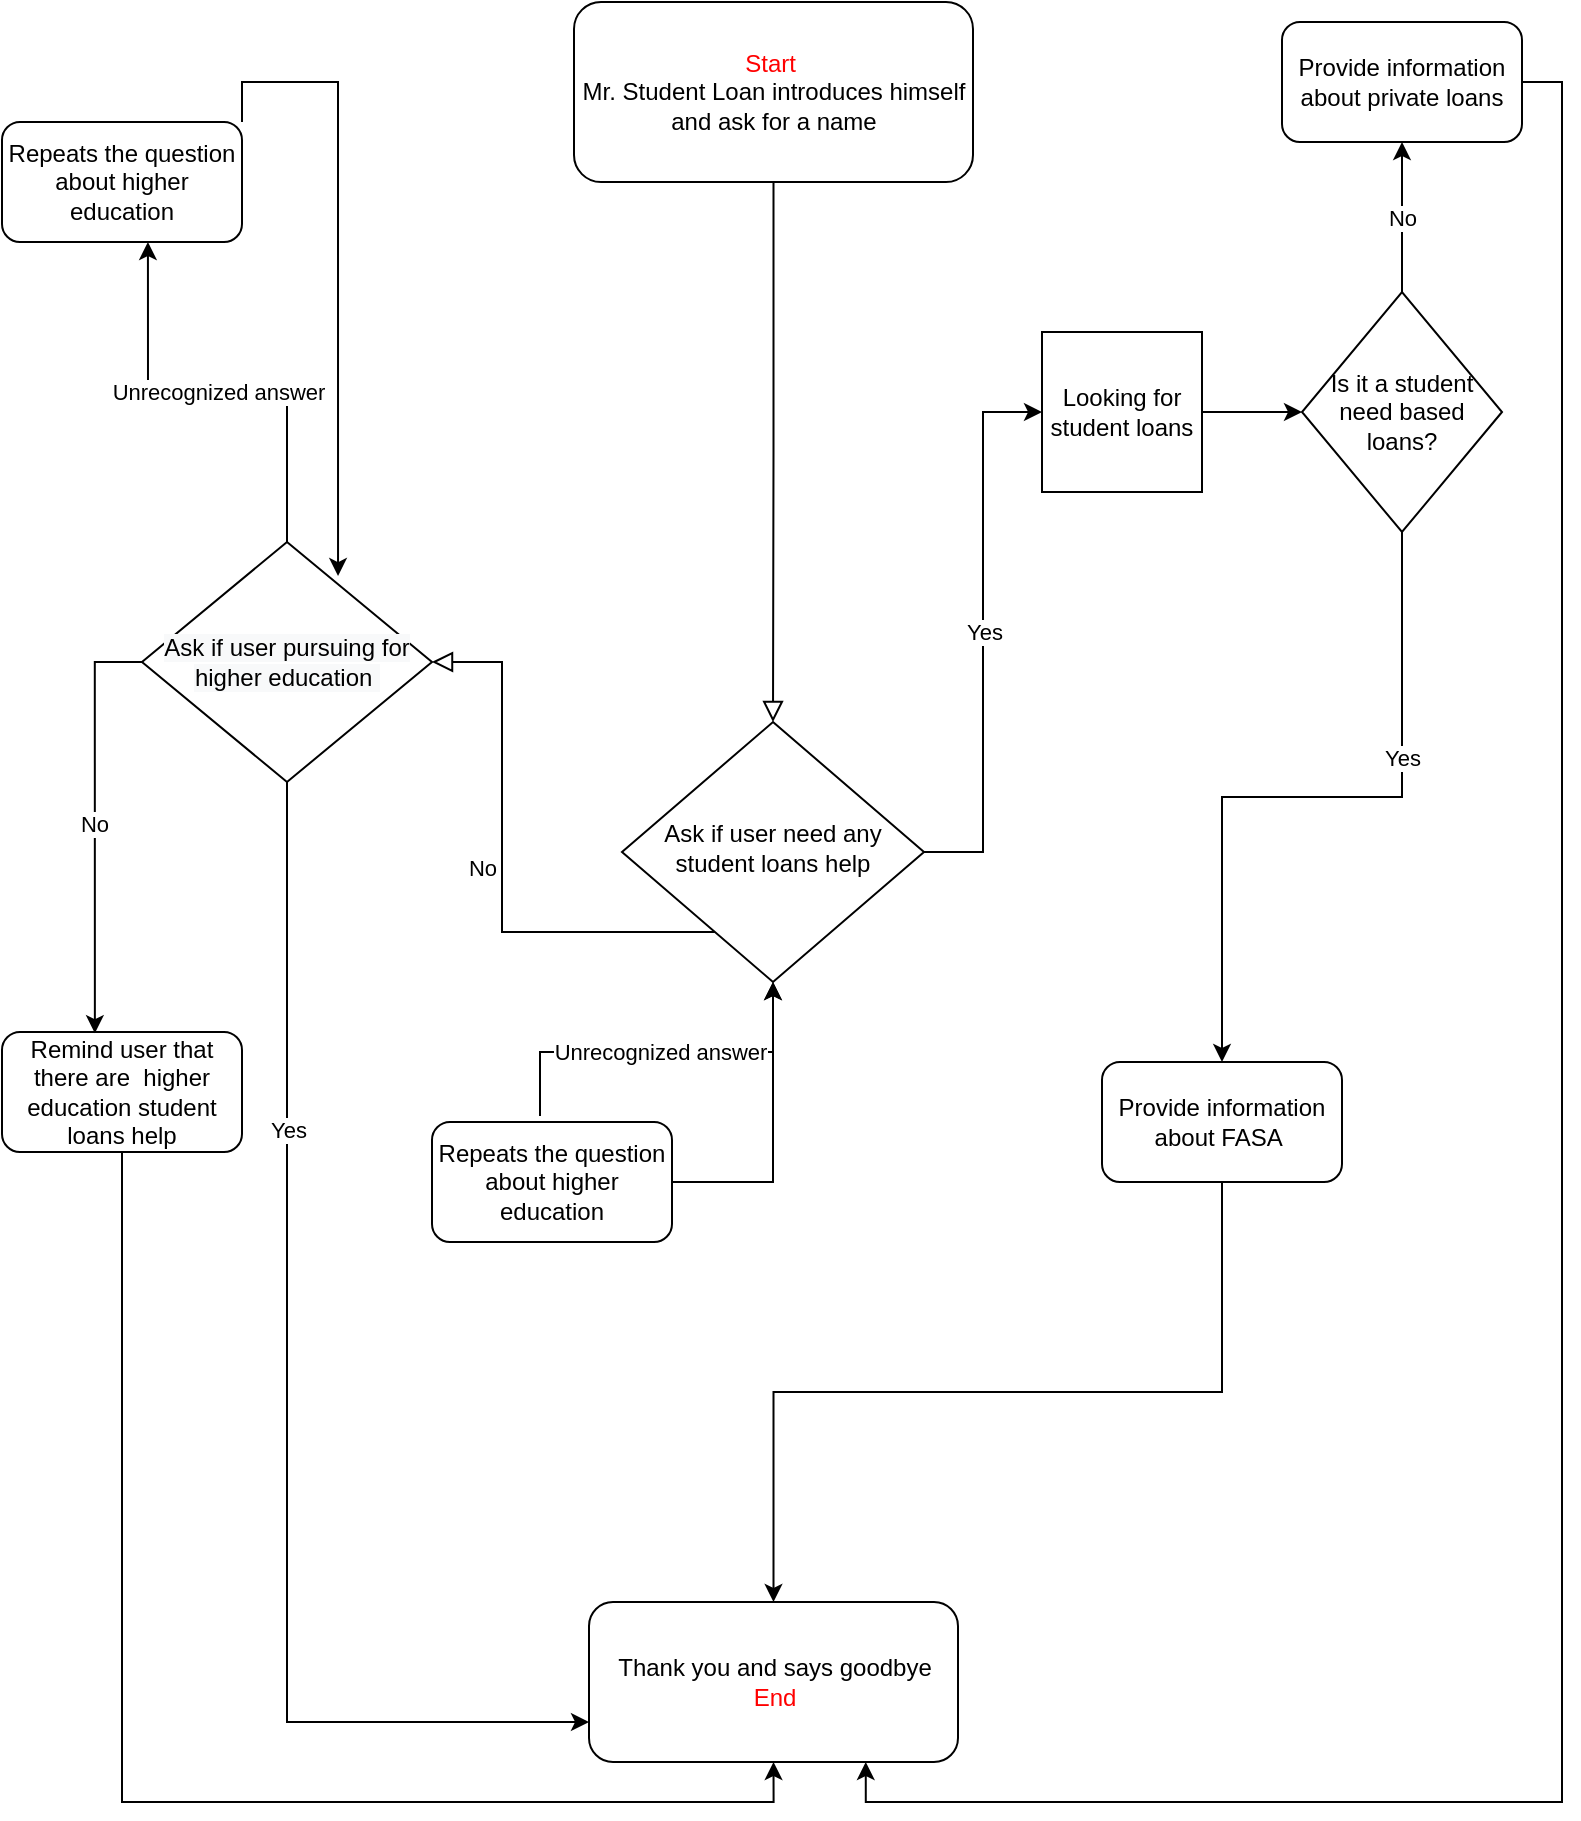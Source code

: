 <mxfile version="13.9.2" type="github">
  <diagram id="C5RBs43oDa-KdzZeNtuy" name="Page-1">
    <mxGraphModel dx="1422" dy="794" grid="1" gridSize="10" guides="1" tooltips="1" connect="1" arrows="1" fold="1" page="1" pageScale="1" pageWidth="827" pageHeight="1169" math="0" shadow="0">
      <root>
        <mxCell id="WIyWlLk6GJQsqaUBKTNV-0" />
        <mxCell id="WIyWlLk6GJQsqaUBKTNV-1" parent="WIyWlLk6GJQsqaUBKTNV-0" />
        <mxCell id="WIyWlLk6GJQsqaUBKTNV-2" value="" style="rounded=0;html=1;jettySize=auto;orthogonalLoop=1;fontSize=11;endArrow=block;endFill=0;endSize=8;strokeWidth=1;shadow=0;labelBackgroundColor=none;edgeStyle=orthogonalEdgeStyle;" parent="WIyWlLk6GJQsqaUBKTNV-1" source="WIyWlLk6GJQsqaUBKTNV-3" target="WIyWlLk6GJQsqaUBKTNV-6" edge="1">
          <mxGeometry relative="1" as="geometry" />
        </mxCell>
        <mxCell id="WIyWlLk6GJQsqaUBKTNV-3" value="&lt;font color=&quot;#ff0000&quot;&gt;Start&amp;nbsp;&lt;/font&gt;&lt;br&gt;Mr. Student Loan introduces himself and ask for a name" style="rounded=1;whiteSpace=wrap;html=1;fontSize=12;glass=0;strokeWidth=1;shadow=0;" parent="WIyWlLk6GJQsqaUBKTNV-1" vertex="1">
          <mxGeometry x="306" y="10" width="199.5" height="90" as="geometry" />
        </mxCell>
        <mxCell id="WIyWlLk6GJQsqaUBKTNV-5" value="No" style="edgeStyle=orthogonalEdgeStyle;rounded=0;html=1;jettySize=auto;orthogonalLoop=1;fontSize=11;endArrow=block;endFill=0;endSize=8;strokeWidth=1;shadow=0;labelBackgroundColor=none;entryX=1;entryY=0.5;entryDx=0;entryDy=0;" parent="WIyWlLk6GJQsqaUBKTNV-1" source="WIyWlLk6GJQsqaUBKTNV-6" target="JkmT8C8Sfc3wVypoCQVl-8" edge="1">
          <mxGeometry y="10" relative="1" as="geometry">
            <mxPoint as="offset" />
            <mxPoint x="270" y="215" as="targetPoint" />
            <Array as="points">
              <mxPoint x="270" y="475" />
              <mxPoint x="270" y="340" />
            </Array>
          </mxGeometry>
        </mxCell>
        <mxCell id="pnwmiyssmjZgOw4-ePIm-2" value="Yes" style="edgeStyle=orthogonalEdgeStyle;rounded=0;orthogonalLoop=1;jettySize=auto;html=1;exitX=1;exitY=0.5;exitDx=0;exitDy=0;entryX=0;entryY=0.5;entryDx=0;entryDy=0;" parent="WIyWlLk6GJQsqaUBKTNV-1" source="WIyWlLk6GJQsqaUBKTNV-6" target="pnwmiyssmjZgOw4-ePIm-1" edge="1">
          <mxGeometry relative="1" as="geometry" />
        </mxCell>
        <mxCell id="WIyWlLk6GJQsqaUBKTNV-6" value="Ask if user need any student loans help" style="rhombus;whiteSpace=wrap;html=1;shadow=0;fontFamily=Helvetica;fontSize=12;align=center;strokeWidth=1;spacing=6;spacingTop=-4;" parent="WIyWlLk6GJQsqaUBKTNV-1" vertex="1">
          <mxGeometry x="330" y="370" width="151" height="130" as="geometry" />
        </mxCell>
        <mxCell id="JkmT8C8Sfc3wVypoCQVl-1" value="Thank you and says goodbye&lt;br&gt;&lt;font color=&quot;#ff0000&quot;&gt;End&lt;/font&gt;" style="rounded=1;whiteSpace=wrap;html=1;" parent="WIyWlLk6GJQsqaUBKTNV-1" vertex="1">
          <mxGeometry x="313.5" y="810" width="184.5" height="80" as="geometry" />
        </mxCell>
        <mxCell id="JkmT8C8Sfc3wVypoCQVl-19" style="edgeStyle=orthogonalEdgeStyle;rounded=0;orthogonalLoop=1;jettySize=auto;html=1;exitX=0.5;exitY=1;exitDx=0;exitDy=0;entryX=0.5;entryY=1;entryDx=0;entryDy=0;" parent="WIyWlLk6GJQsqaUBKTNV-1" source="JkmT8C8Sfc3wVypoCQVl-2" target="JkmT8C8Sfc3wVypoCQVl-1" edge="1">
          <mxGeometry relative="1" as="geometry" />
        </mxCell>
        <mxCell id="JkmT8C8Sfc3wVypoCQVl-2" value="Remind user that there are&amp;nbsp; higher education student loans help" style="rounded=1;whiteSpace=wrap;html=1;" parent="WIyWlLk6GJQsqaUBKTNV-1" vertex="1">
          <mxGeometry x="20" y="525" width="120" height="60" as="geometry" />
        </mxCell>
        <mxCell id="JkmT8C8Sfc3wVypoCQVl-13" value="Unrecognized answer" style="edgeStyle=orthogonalEdgeStyle;rounded=0;orthogonalLoop=1;jettySize=auto;html=1;exitX=0.5;exitY=0;exitDx=0;exitDy=0;entryX=0.608;entryY=1;entryDx=0;entryDy=0;entryPerimeter=0;" parent="WIyWlLk6GJQsqaUBKTNV-1" source="JkmT8C8Sfc3wVypoCQVl-8" target="JkmT8C8Sfc3wVypoCQVl-12" edge="1">
          <mxGeometry relative="1" as="geometry" />
        </mxCell>
        <mxCell id="JkmT8C8Sfc3wVypoCQVl-17" value="No" style="edgeStyle=orthogonalEdgeStyle;rounded=0;orthogonalLoop=1;jettySize=auto;html=1;exitX=0;exitY=0.5;exitDx=0;exitDy=0;entryX=0.387;entryY=0.01;entryDx=0;entryDy=0;entryPerimeter=0;" parent="WIyWlLk6GJQsqaUBKTNV-1" source="JkmT8C8Sfc3wVypoCQVl-8" target="JkmT8C8Sfc3wVypoCQVl-2" edge="1">
          <mxGeometry relative="1" as="geometry" />
        </mxCell>
        <mxCell id="JkmT8C8Sfc3wVypoCQVl-20" style="edgeStyle=orthogonalEdgeStyle;rounded=0;orthogonalLoop=1;jettySize=auto;html=1;exitX=0.5;exitY=1;exitDx=0;exitDy=0;entryX=0;entryY=0.75;entryDx=0;entryDy=0;" parent="WIyWlLk6GJQsqaUBKTNV-1" source="JkmT8C8Sfc3wVypoCQVl-8" target="JkmT8C8Sfc3wVypoCQVl-1" edge="1">
          <mxGeometry relative="1" as="geometry" />
        </mxCell>
        <mxCell id="JkmT8C8Sfc3wVypoCQVl-21" value="Yes" style="edgeLabel;html=1;align=center;verticalAlign=middle;resizable=0;points=[];" parent="JkmT8C8Sfc3wVypoCQVl-20" vertex="1" connectable="0">
          <mxGeometry x="-0.439" relative="1" as="geometry">
            <mxPoint as="offset" />
          </mxGeometry>
        </mxCell>
        <mxCell id="JkmT8C8Sfc3wVypoCQVl-8" value="&#xa;&#xa;&lt;span style=&quot;color: rgb(0, 0, 0); font-family: helvetica; font-size: 12px; font-style: normal; font-weight: 400; letter-spacing: normal; text-align: center; text-indent: 0px; text-transform: none; word-spacing: 0px; background-color: rgb(248, 249, 250); display: inline; float: none;&quot;&gt;Ask if user pursuing for higher education&amp;nbsp;&lt;/span&gt;&#xa;&#xa;" style="rhombus;whiteSpace=wrap;html=1;" parent="WIyWlLk6GJQsqaUBKTNV-1" vertex="1">
          <mxGeometry x="90" y="280" width="145" height="120" as="geometry" />
        </mxCell>
        <mxCell id="JkmT8C8Sfc3wVypoCQVl-16" style="edgeStyle=orthogonalEdgeStyle;rounded=0;orthogonalLoop=1;jettySize=auto;html=1;exitX=1;exitY=0;exitDx=0;exitDy=0;entryX=0.676;entryY=0.142;entryDx=0;entryDy=0;entryPerimeter=0;" parent="WIyWlLk6GJQsqaUBKTNV-1" source="JkmT8C8Sfc3wVypoCQVl-12" target="JkmT8C8Sfc3wVypoCQVl-8" edge="1">
          <mxGeometry relative="1" as="geometry">
            <mxPoint x="200" y="170" as="targetPoint" />
            <Array as="points">
              <mxPoint x="140" y="50" />
              <mxPoint x="188" y="50" />
            </Array>
          </mxGeometry>
        </mxCell>
        <mxCell id="JkmT8C8Sfc3wVypoCQVl-12" value="Repeats the question about higher education" style="rounded=1;whiteSpace=wrap;html=1;" parent="WIyWlLk6GJQsqaUBKTNV-1" vertex="1">
          <mxGeometry x="20" y="70" width="120" height="60" as="geometry" />
        </mxCell>
        <mxCell id="pnwmiyssmjZgOw4-ePIm-9" style="edgeStyle=orthogonalEdgeStyle;rounded=0;orthogonalLoop=1;jettySize=auto;html=1;exitX=1;exitY=0.5;exitDx=0;exitDy=0;entryX=0.75;entryY=1;entryDx=0;entryDy=0;" parent="WIyWlLk6GJQsqaUBKTNV-1" source="pnwmiyssmjZgOw4-ePIm-0" target="JkmT8C8Sfc3wVypoCQVl-1" edge="1">
          <mxGeometry relative="1" as="geometry" />
        </mxCell>
        <mxCell id="pnwmiyssmjZgOw4-ePIm-0" value="Provide information about private loans" style="rounded=1;whiteSpace=wrap;html=1;" parent="WIyWlLk6GJQsqaUBKTNV-1" vertex="1">
          <mxGeometry x="660" y="20" width="120" height="60" as="geometry" />
        </mxCell>
        <mxCell id="pnwmiyssmjZgOw4-ePIm-4" style="edgeStyle=orthogonalEdgeStyle;rounded=0;orthogonalLoop=1;jettySize=auto;html=1;exitX=1;exitY=0.5;exitDx=0;exitDy=0;entryX=0.5;entryY=1;entryDx=0;entryDy=0;" parent="WIyWlLk6GJQsqaUBKTNV-1" source="pnwmiyssmjZgOw4-ePIm-1" target="pnwmiyssmjZgOw4-ePIm-3" edge="1">
          <mxGeometry relative="1" as="geometry" />
        </mxCell>
        <mxCell id="pnwmiyssmjZgOw4-ePIm-1" value="Looking for student loans" style="whiteSpace=wrap;html=1;aspect=fixed;" parent="WIyWlLk6GJQsqaUBKTNV-1" vertex="1">
          <mxGeometry x="540" y="175" width="80" height="80" as="geometry" />
        </mxCell>
        <mxCell id="pnwmiyssmjZgOw4-ePIm-8" value="No" style="edgeStyle=orthogonalEdgeStyle;rounded=0;orthogonalLoop=1;jettySize=auto;html=1;exitX=0;exitY=0.5;exitDx=0;exitDy=0;entryX=0.5;entryY=1;entryDx=0;entryDy=0;" parent="WIyWlLk6GJQsqaUBKTNV-1" source="pnwmiyssmjZgOw4-ePIm-3" target="pnwmiyssmjZgOw4-ePIm-0" edge="1">
          <mxGeometry relative="1" as="geometry" />
        </mxCell>
        <mxCell id="pnwmiyssmjZgOw4-ePIm-12" style="edgeStyle=orthogonalEdgeStyle;rounded=0;orthogonalLoop=1;jettySize=auto;html=1;exitX=1;exitY=0.5;exitDx=0;exitDy=0;entryX=0.5;entryY=0;entryDx=0;entryDy=0;" parent="WIyWlLk6GJQsqaUBKTNV-1" source="pnwmiyssmjZgOw4-ePIm-3" target="pnwmiyssmjZgOw4-ePIm-10" edge="1">
          <mxGeometry relative="1" as="geometry" />
        </mxCell>
        <mxCell id="pnwmiyssmjZgOw4-ePIm-14" value="Yes" style="edgeLabel;html=1;align=center;verticalAlign=middle;resizable=0;points=[];" parent="pnwmiyssmjZgOw4-ePIm-12" vertex="1" connectable="0">
          <mxGeometry x="-0.363" relative="1" as="geometry">
            <mxPoint as="offset" />
          </mxGeometry>
        </mxCell>
        <mxCell id="pnwmiyssmjZgOw4-ePIm-3" value="Is it a student need based loans?" style="rhombus;whiteSpace=wrap;html=1;direction=south;" parent="WIyWlLk6GJQsqaUBKTNV-1" vertex="1">
          <mxGeometry x="670" y="155" width="100" height="120" as="geometry" />
        </mxCell>
        <mxCell id="pnwmiyssmjZgOw4-ePIm-13" style="edgeStyle=orthogonalEdgeStyle;rounded=0;orthogonalLoop=1;jettySize=auto;html=1;exitX=0.5;exitY=1;exitDx=0;exitDy=0;" parent="WIyWlLk6GJQsqaUBKTNV-1" source="pnwmiyssmjZgOw4-ePIm-10" target="JkmT8C8Sfc3wVypoCQVl-1" edge="1">
          <mxGeometry relative="1" as="geometry" />
        </mxCell>
        <mxCell id="pnwmiyssmjZgOw4-ePIm-10" value="&lt;span&gt;Provide information about FASA&amp;nbsp;&lt;/span&gt;" style="rounded=1;whiteSpace=wrap;html=1;" parent="WIyWlLk6GJQsqaUBKTNV-1" vertex="1">
          <mxGeometry x="570" y="540" width="120" height="60" as="geometry" />
        </mxCell>
        <mxCell id="pnwmiyssmjZgOw4-ePIm-17" style="edgeStyle=orthogonalEdgeStyle;rounded=0;orthogonalLoop=1;jettySize=auto;html=1;exitX=1;exitY=0.5;exitDx=0;exitDy=0;" parent="WIyWlLk6GJQsqaUBKTNV-1" source="pnwmiyssmjZgOw4-ePIm-15" target="WIyWlLk6GJQsqaUBKTNV-6" edge="1">
          <mxGeometry relative="1" as="geometry" />
        </mxCell>
        <mxCell id="pnwmiyssmjZgOw4-ePIm-15" value="Repeats the question about higher education" style="rounded=1;whiteSpace=wrap;html=1;" parent="WIyWlLk6GJQsqaUBKTNV-1" vertex="1">
          <mxGeometry x="235" y="570" width="120" height="60" as="geometry" />
        </mxCell>
        <mxCell id="pnwmiyssmjZgOw4-ePIm-16" value="Unrecognized answer" style="edgeStyle=orthogonalEdgeStyle;rounded=0;orthogonalLoop=1;jettySize=auto;html=1;exitX=0.45;exitY=-0.05;exitDx=0;exitDy=0;entryX=0.5;entryY=1;entryDx=0;entryDy=0;exitPerimeter=0;" parent="WIyWlLk6GJQsqaUBKTNV-1" source="pnwmiyssmjZgOw4-ePIm-15" target="WIyWlLk6GJQsqaUBKTNV-6" edge="1">
          <mxGeometry relative="1" as="geometry">
            <mxPoint x="380" y="520" as="sourcePoint" />
            <mxPoint x="310.46" y="370" as="targetPoint" />
          </mxGeometry>
        </mxCell>
      </root>
    </mxGraphModel>
  </diagram>
</mxfile>
